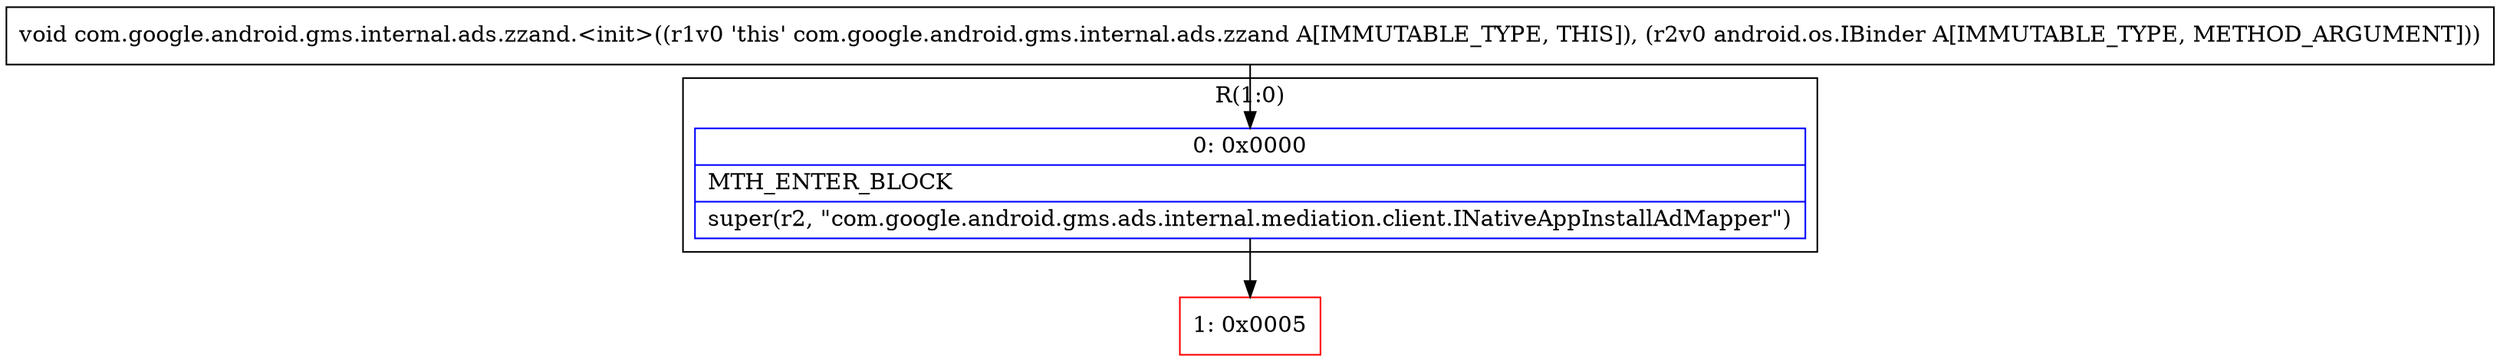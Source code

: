 digraph "CFG forcom.google.android.gms.internal.ads.zzand.\<init\>(Landroid\/os\/IBinder;)V" {
subgraph cluster_Region_2100673297 {
label = "R(1:0)";
node [shape=record,color=blue];
Node_0 [shape=record,label="{0\:\ 0x0000|MTH_ENTER_BLOCK\l|super(r2, \"com.google.android.gms.ads.internal.mediation.client.INativeAppInstallAdMapper\")\l}"];
}
Node_1 [shape=record,color=red,label="{1\:\ 0x0005}"];
MethodNode[shape=record,label="{void com.google.android.gms.internal.ads.zzand.\<init\>((r1v0 'this' com.google.android.gms.internal.ads.zzand A[IMMUTABLE_TYPE, THIS]), (r2v0 android.os.IBinder A[IMMUTABLE_TYPE, METHOD_ARGUMENT])) }"];
MethodNode -> Node_0;
Node_0 -> Node_1;
}

